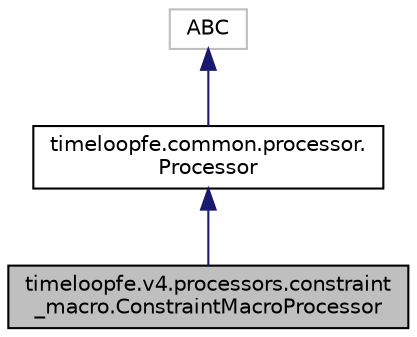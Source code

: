digraph "timeloopfe.v4.processors.constraint_macro.ConstraintMacroProcessor"
{
 // LATEX_PDF_SIZE
  edge [fontname="Helvetica",fontsize="10",labelfontname="Helvetica",labelfontsize="10"];
  node [fontname="Helvetica",fontsize="10",shape=record];
  Node1 [label="timeloopfe.v4.processors.constraint\l_macro.ConstraintMacroProcessor",height=0.2,width=0.4,color="black", fillcolor="grey75", style="filled", fontcolor="black",tooltip="Defines constraint macros to be used for simplifying constraint specification."];
  Node2 -> Node1 [dir="back",color="midnightblue",fontsize="10",style="solid",fontname="Helvetica"];
  Node2 [label="timeloopfe.common.processor.\lProcessor",height=0.2,width=0.4,color="black", fillcolor="white", style="filled",URL="$classtimeloopfe_1_1common_1_1processor_1_1Processor.html",tooltip="Base class for all processors, which are used to modify the specification before it is passed to Acce..."];
  Node3 -> Node2 [dir="back",color="midnightblue",fontsize="10",style="solid",fontname="Helvetica"];
  Node3 [label="ABC",height=0.2,width=0.4,color="grey75", fillcolor="white", style="filled",tooltip=" "];
}
